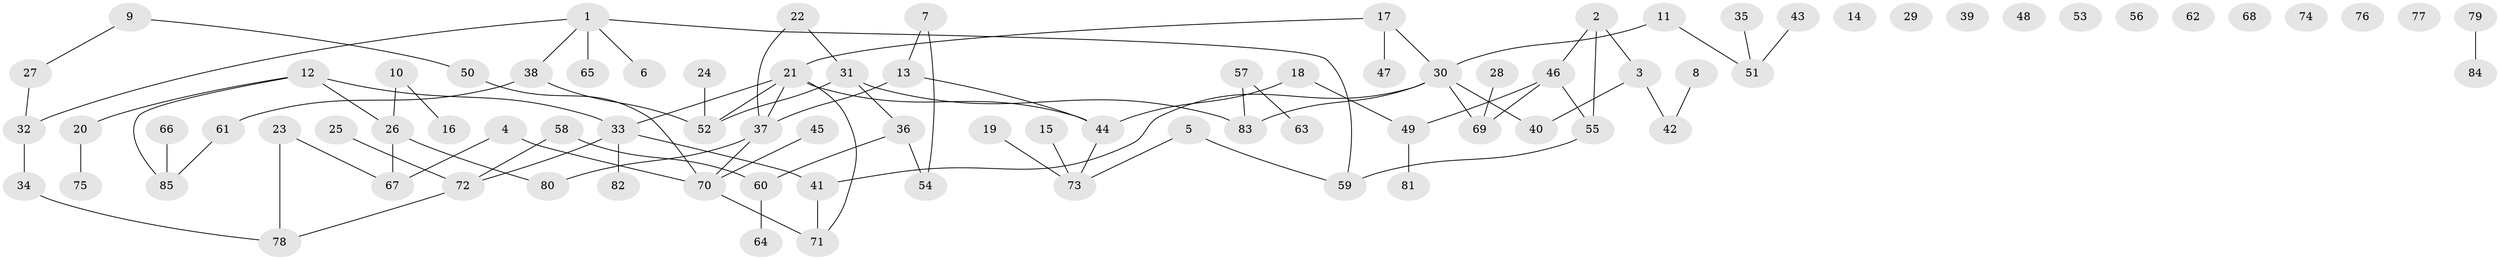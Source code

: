 // Generated by graph-tools (version 1.1) at 2025/33/03/09/25 02:33:47]
// undirected, 85 vertices, 91 edges
graph export_dot {
graph [start="1"]
  node [color=gray90,style=filled];
  1;
  2;
  3;
  4;
  5;
  6;
  7;
  8;
  9;
  10;
  11;
  12;
  13;
  14;
  15;
  16;
  17;
  18;
  19;
  20;
  21;
  22;
  23;
  24;
  25;
  26;
  27;
  28;
  29;
  30;
  31;
  32;
  33;
  34;
  35;
  36;
  37;
  38;
  39;
  40;
  41;
  42;
  43;
  44;
  45;
  46;
  47;
  48;
  49;
  50;
  51;
  52;
  53;
  54;
  55;
  56;
  57;
  58;
  59;
  60;
  61;
  62;
  63;
  64;
  65;
  66;
  67;
  68;
  69;
  70;
  71;
  72;
  73;
  74;
  75;
  76;
  77;
  78;
  79;
  80;
  81;
  82;
  83;
  84;
  85;
  1 -- 6;
  1 -- 32;
  1 -- 38;
  1 -- 59;
  1 -- 65;
  2 -- 3;
  2 -- 46;
  2 -- 55;
  3 -- 40;
  3 -- 42;
  4 -- 67;
  4 -- 70;
  5 -- 59;
  5 -- 73;
  7 -- 13;
  7 -- 54;
  8 -- 42;
  9 -- 27;
  9 -- 50;
  10 -- 16;
  10 -- 26;
  11 -- 30;
  11 -- 51;
  12 -- 20;
  12 -- 26;
  12 -- 33;
  12 -- 85;
  13 -- 37;
  13 -- 44;
  15 -- 73;
  17 -- 21;
  17 -- 30;
  17 -- 47;
  18 -- 44;
  18 -- 49;
  19 -- 73;
  20 -- 75;
  21 -- 33;
  21 -- 37;
  21 -- 44;
  21 -- 52;
  21 -- 71;
  22 -- 31;
  22 -- 37;
  23 -- 67;
  23 -- 78;
  24 -- 52;
  25 -- 72;
  26 -- 67;
  26 -- 80;
  27 -- 32;
  28 -- 69;
  30 -- 40;
  30 -- 41;
  30 -- 69;
  30 -- 83;
  31 -- 36;
  31 -- 52;
  31 -- 83;
  32 -- 34;
  33 -- 41;
  33 -- 72;
  33 -- 82;
  34 -- 78;
  35 -- 51;
  36 -- 54;
  36 -- 60;
  37 -- 70;
  37 -- 80;
  38 -- 52;
  38 -- 61;
  41 -- 71;
  43 -- 51;
  44 -- 73;
  45 -- 70;
  46 -- 49;
  46 -- 55;
  46 -- 69;
  49 -- 81;
  50 -- 70;
  55 -- 59;
  57 -- 63;
  57 -- 83;
  58 -- 60;
  58 -- 72;
  60 -- 64;
  61 -- 85;
  66 -- 85;
  70 -- 71;
  72 -- 78;
  79 -- 84;
}
